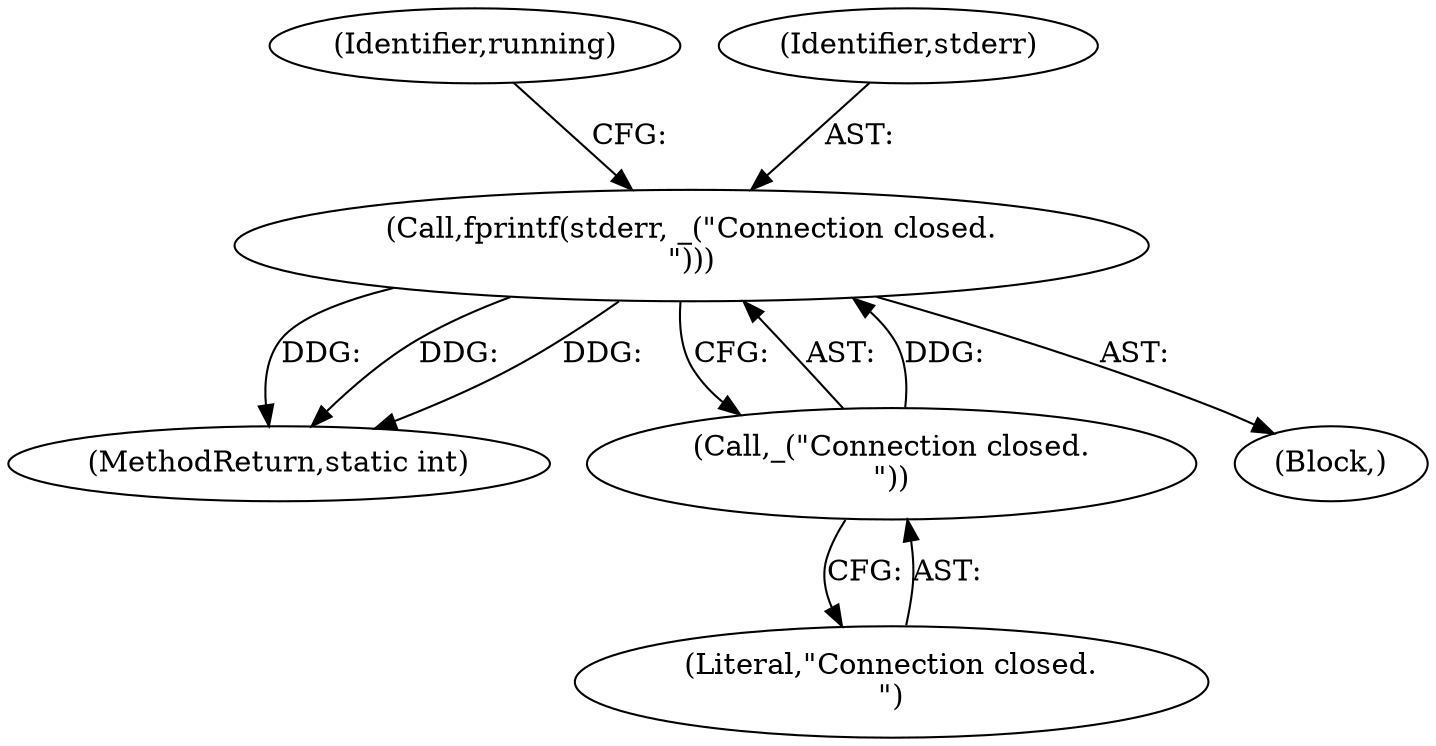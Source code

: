 digraph "0_MAC-Telnet_b69d11727d4f0f8cf719c79e3fb700f55ca03e9a@API" {
"1000336" [label="(Call,fprintf(stderr, _(\"Connection closed.\n\")))"];
"1000338" [label="(Call,_(\"Connection closed.\n\"))"];
"1000341" [label="(Identifier,running)"];
"1000363" [label="(MethodReturn,static int)"];
"1000339" [label="(Literal,\"Connection closed.\n\")"];
"1000335" [label="(Block,)"];
"1000338" [label="(Call,_(\"Connection closed.\n\"))"];
"1000336" [label="(Call,fprintf(stderr, _(\"Connection closed.\n\")))"];
"1000337" [label="(Identifier,stderr)"];
"1000336" -> "1000335"  [label="AST: "];
"1000336" -> "1000338"  [label="CFG: "];
"1000337" -> "1000336"  [label="AST: "];
"1000338" -> "1000336"  [label="AST: "];
"1000341" -> "1000336"  [label="CFG: "];
"1000336" -> "1000363"  [label="DDG: "];
"1000336" -> "1000363"  [label="DDG: "];
"1000336" -> "1000363"  [label="DDG: "];
"1000338" -> "1000336"  [label="DDG: "];
"1000338" -> "1000339"  [label="CFG: "];
"1000339" -> "1000338"  [label="AST: "];
}
